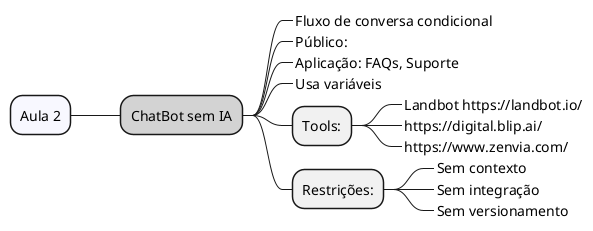 @startmindmap

*[#F8F8FF] Aula 2

**[#LightGray] ChatBot sem IA

***_ Fluxo de conversa condicional
***_ Público: 
***_ Aplicação: FAQs, Suporte
***_ Usa variáveis

*** Tools:
****_ Landbot https://landbot.io/
****_ https://digital.blip.ai/
****_ https://www.zenvia.com/

*** Restrições:
****_ Sem contexto
****_ Sem integração
****_ Sem versionamento


left side

@endmindmap